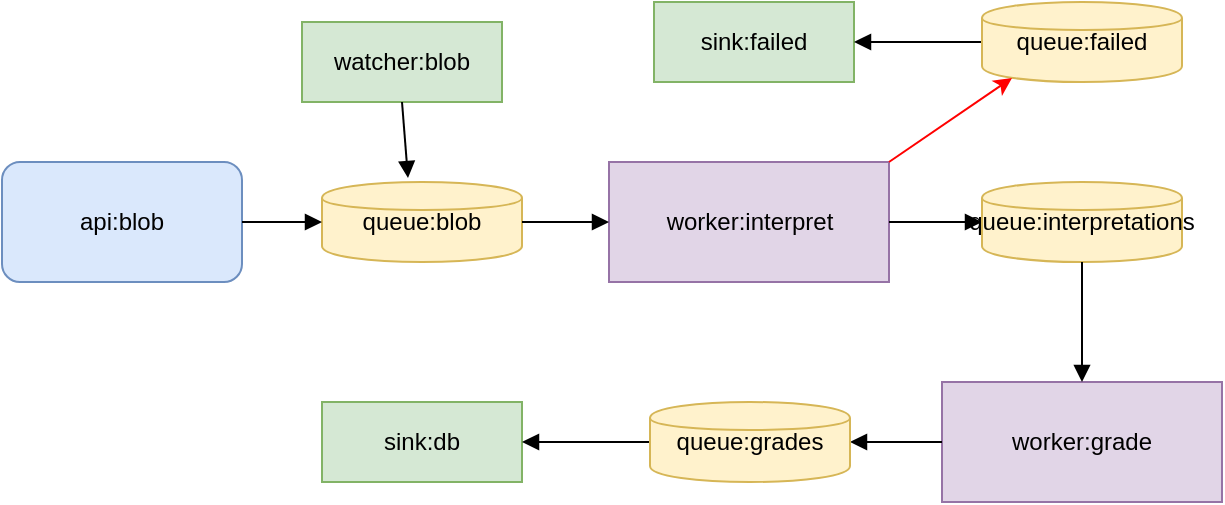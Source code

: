 <mxfile version="27.1.4">
  <diagram name="Aspire Graph" id="Mzkb-3E1kNFXuyC7beK5">
    <mxGraphModel dx="994" dy="637" grid="1" gridSize="10" guides="1" tooltips="1" connect="1" arrows="1" fold="1" page="1" pageScale="1" pageWidth="827" pageHeight="1169" math="0" shadow="0">
      <root>
        <mxCell id="0" />
        <mxCell id="1" parent="0" />
        <object label="api:blob" image="api-orders:latest" id="api1">
          <mxCell style="rounded=1;whiteSpace=wrap;html=1;fillColor=#dae8fc;strokeColor=#6c8ebf;direction=west;" parent="1" vertex="1">
            <mxGeometry x="40" y="180" width="120" height="60" as="geometry" />
          </mxCell>
        </object>
        <object label="queue:blob" CONNECTION_STRING="Endpoint:XYZ" id="queue1">
          <mxCell style="shape=cylinder;whiteSpace=wrap;html=1;fillColor=#fff2cc;strokeColor=#d6b656;" parent="1" vertex="1">
            <mxGeometry x="200" y="190" width="100" height="40" as="geometry" />
          </mxCell>
        </object>
        <object label="worker:interpret" AGENT_ENDPOINT="https://agent1.local" image="agent1-worker:latest" id="worker1">
          <mxCell style="rounded=0;whiteSpace=wrap;html=1;fillColor=#e1d5e7;strokeColor=#9673a6;" parent="1" vertex="1">
            <mxGeometry x="343.5" y="180" width="140" height="60" as="geometry" />
          </mxCell>
        </object>
        <object label="sink:db" DB_ENDPOINT="https://cepal.local" image="sink:latest" id="sink1">
          <mxCell style="shape=database;whiteSpace=wrap;html=1;fillColor=#d5e8d4;strokeColor=#82b366;" parent="1" vertex="1">
            <mxGeometry x="200" y="300" width="100" height="40" as="geometry" />
          </mxCell>
        </object>
        <mxCell id="arrow1" style="endArrow=block;html=1;strokeColor=#000000;" parent="1" source="api1" target="queue1" edge="1">
          <mxGeometry relative="1" as="geometry" />
        </mxCell>
        <mxCell id="arrow2" style="endArrow=block;html=1;strokeColor=#000000;" parent="1" source="queue1" target="worker1" edge="1">
          <mxGeometry relative="1" as="geometry" />
        </mxCell>
        <mxCell id="arrow3" style="endArrow=block;html=1;strokeColor=#000000;entryX=0;entryY=0.5;entryDx=0;entryDy=0;" parent="1" source="worker1" target="uAy1K2etTnsJfMtenJ4F-1" edge="1">
          <mxGeometry relative="1" as="geometry" />
        </mxCell>
        <object label="queue:interpretations" CONNECTION_STRING="Endpoint:YZA" id="uAy1K2etTnsJfMtenJ4F-1">
          <mxCell style="shape=cylinder;whiteSpace=wrap;html=1;fillColor=#fff2cc;strokeColor=#d6b656;" parent="1" vertex="1">
            <mxGeometry x="530" y="190" width="100" height="40" as="geometry" />
          </mxCell>
        </object>
        <mxCell id="uAy1K2etTnsJfMtenJ4F-2" style="endArrow=block;html=1;strokeColor=#000000;exitX=0;exitY=0.5;exitDx=0;exitDy=0;" parent="1" source="uAy1K2etTnsJfMtenJ4F-6" target="sink1" edge="1">
          <mxGeometry relative="1" as="geometry">
            <mxPoint x="670" y="330" as="sourcePoint" />
            <mxPoint x="536" y="200" as="targetPoint" />
          </mxGeometry>
        </mxCell>
        <object label="worker:grade" AGENT_ENDPOINT="https://agent2.local" image="agent2-worker:latest" id="uAy1K2etTnsJfMtenJ4F-3">
          <mxCell style="rounded=0;whiteSpace=wrap;html=1;fillColor=#e1d5e7;strokeColor=#9673a6;" parent="1" vertex="1">
            <mxGeometry x="510" y="290" width="140" height="60" as="geometry" />
          </mxCell>
        </object>
        <mxCell id="uAy1K2etTnsJfMtenJ4F-4" style="endArrow=block;html=1;strokeColor=#000000;exitX=0.5;exitY=1;exitDx=0;exitDy=0;" parent="1" source="uAy1K2etTnsJfMtenJ4F-1" target="uAy1K2etTnsJfMtenJ4F-3" edge="1">
          <mxGeometry relative="1" as="geometry">
            <mxPoint x="120" y="450" as="sourcePoint" />
          </mxGeometry>
        </mxCell>
        <mxCell id="uAy1K2etTnsJfMtenJ4F-5" style="endArrow=block;html=1;strokeColor=#000000;entryX=1;entryY=0.5;entryDx=0;entryDy=0;exitX=0;exitY=0.5;exitDx=0;exitDy=0;" parent="1" source="uAy1K2etTnsJfMtenJ4F-3" target="uAy1K2etTnsJfMtenJ4F-6" edge="1">
          <mxGeometry relative="1" as="geometry" />
        </mxCell>
        <object label="queue:grades" CONNECTION_STRING="Endpoint:ZAB" id="uAy1K2etTnsJfMtenJ4F-6">
          <mxCell style="shape=cylinder;whiteSpace=wrap;html=1;fillColor=#fff2cc;strokeColor=#d6b656;" parent="1" vertex="1">
            <mxGeometry x="364" y="300" width="100" height="40" as="geometry" />
          </mxCell>
        </object>
        <object label="watcher:blob" DB_ENDPOINT="https://cepal.local" image="watcher:latest" id="W7roT-0tQa_dnEZkSfyX-1">
          <mxCell style="shape=database;whiteSpace=wrap;html=1;fillColor=#d5e8d4;strokeColor=#82b366;" parent="1" vertex="1">
            <mxGeometry x="190" y="110" width="100" height="40" as="geometry" />
          </mxCell>
        </object>
        <mxCell id="W7roT-0tQa_dnEZkSfyX-2" style="endArrow=block;html=1;strokeColor=#000000;entryX=0.43;entryY=-0.05;entryDx=0;entryDy=0;entryPerimeter=0;exitX=0.5;exitY=1;exitDx=0;exitDy=0;" parent="1" source="W7roT-0tQa_dnEZkSfyX-1" target="queue1" edge="1">
          <mxGeometry relative="1" as="geometry">
            <mxPoint x="180" y="170" as="sourcePoint" />
            <mxPoint x="220" y="170" as="targetPoint" />
          </mxGeometry>
        </mxCell>
        <object label="sink:failed" DB_ENDPOINT="https://cepal.local" image="sink:latest" id="W7roT-0tQa_dnEZkSfyX-8">
          <mxCell style="shape=database;whiteSpace=wrap;html=1;fillColor=#d5e8d4;strokeColor=#82b366;" parent="1" vertex="1">
            <mxGeometry x="366" y="100" width="100" height="40" as="geometry" />
          </mxCell>
        </object>
        <mxCell id="W7roT-0tQa_dnEZkSfyX-9" style="endArrow=block;html=1;strokeColor=#000000;exitX=0;exitY=0.5;exitDx=0;exitDy=0;" parent="1" source="W7roT-0tQa_dnEZkSfyX-10" target="W7roT-0tQa_dnEZkSfyX-8" edge="1">
          <mxGeometry relative="1" as="geometry">
            <mxPoint x="836" y="130" as="sourcePoint" />
            <mxPoint x="702" as="targetPoint" />
          </mxGeometry>
        </mxCell>
        <object label="queue:failed" CONNECTION_STRING="Endpoint:ZAB" id="W7roT-0tQa_dnEZkSfyX-10">
          <mxCell style="shape=cylinder;whiteSpace=wrap;html=1;fillColor=#fff2cc;strokeColor=#d6b656;" parent="1" vertex="1">
            <mxGeometry x="530" y="100" width="100" height="40" as="geometry" />
          </mxCell>
        </object>
        <mxCell id="W7roT-0tQa_dnEZkSfyX-3" style="endArrow=classic;html=1;rounded=0;exitX=1;exitY=0;exitDx=0;exitDy=0;entryX=0.15;entryY=0.95;entryDx=0;entryDy=0;entryPerimeter=0;strokeColor=#FF0000;" parent="1" source="worker1" target="W7roT-0tQa_dnEZkSfyX-10" edge="1">
          <mxGeometry width="50" height="50" relative="1" as="geometry">
            <mxPoint x="390" y="210" as="sourcePoint" />
            <mxPoint x="440" y="160" as="targetPoint" />
          </mxGeometry>
        </mxCell>
      </root>
    </mxGraphModel>
  </diagram>
</mxfile>
